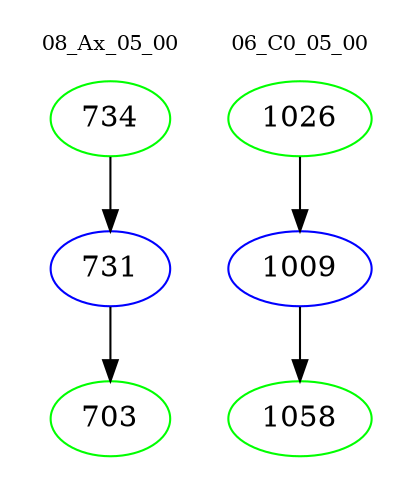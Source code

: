 digraph{
subgraph cluster_0 {
color = white
label = "08_Ax_05_00";
fontsize=10;
T0_734 [label="734", color="green"]
T0_734 -> T0_731 [color="black"]
T0_731 [label="731", color="blue"]
T0_731 -> T0_703 [color="black"]
T0_703 [label="703", color="green"]
}
subgraph cluster_1 {
color = white
label = "06_C0_05_00";
fontsize=10;
T1_1026 [label="1026", color="green"]
T1_1026 -> T1_1009 [color="black"]
T1_1009 [label="1009", color="blue"]
T1_1009 -> T1_1058 [color="black"]
T1_1058 [label="1058", color="green"]
}
}
